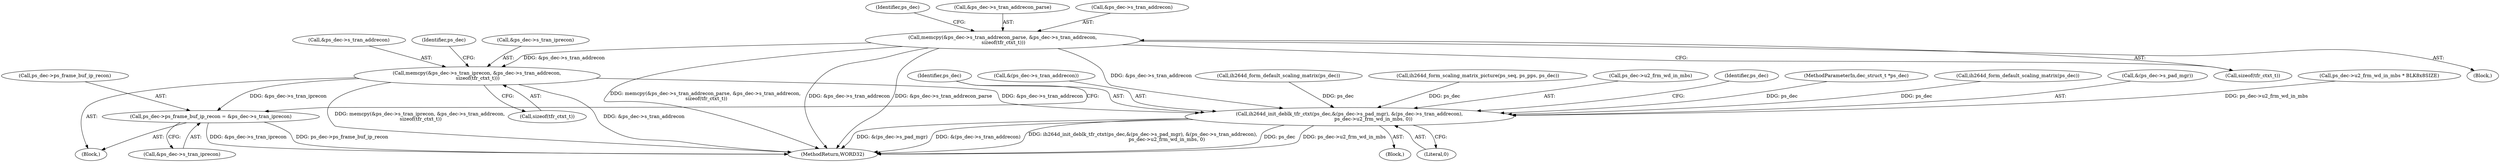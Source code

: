 digraph "0_Android_f634481e940421020e52f511c1fb34aac1db4b2f@API" {
"1002085" [label="(Call,memcpy(&ps_dec->s_tran_iprecon, &ps_dec->s_tran_addrecon,\n sizeof(tfr_ctxt_t)))"];
"1002063" [label="(Call,memcpy(&ps_dec->s_tran_addrecon_parse, &ps_dec->s_tran_addrecon,\n sizeof(tfr_ctxt_t)))"];
"1002096" [label="(Call,ps_dec->ps_frame_buf_ip_recon = &ps_dec->s_tran_iprecon)"];
"1002104" [label="(Call,ih264d_init_deblk_tfr_ctxt(ps_dec,&(ps_dec->s_pad_mgr), &(ps_dec->s_tran_addrecon),\n                               ps_dec->u2_frm_wd_in_mbs, 0))"];
"1002085" [label="(Call,memcpy(&ps_dec->s_tran_iprecon, &ps_dec->s_tran_addrecon,\n sizeof(tfr_ctxt_t)))"];
"1002084" [label="(Block,)"];
"1001677" [label="(Call,ps_dec->u2_frm_wd_in_mbs * BLK8x8SIZE)"];
"1002094" [label="(Call,sizeof(tfr_ctxt_t))"];
"1002078" [label="(Identifier,ps_dec)"];
"1002090" [label="(Call,&ps_dec->s_tran_addrecon)"];
"1002110" [label="(Call,&(ps_dec->s_tran_addrecon))"];
"1002009" [label="(Call,ih264d_form_default_scaling_matrix(ps_dec))"];
"1002100" [label="(Call,&ps_dec->s_tran_iprecon)"];
"1002097" [label="(Call,ps_dec->ps_frame_buf_ip_recon)"];
"1002105" [label="(Identifier,ps_dec)"];
"1001996" [label="(Call,ih264d_form_scaling_matrix_picture(ps_seq, ps_pps, ps_dec))"];
"1002104" [label="(Call,ih264d_init_deblk_tfr_ctxt(ps_dec,&(ps_dec->s_pad_mgr), &(ps_dec->s_tran_addrecon),\n                               ps_dec->u2_frm_wd_in_mbs, 0))"];
"1002064" [label="(Call,&ps_dec->s_tran_addrecon_parse)"];
"1002114" [label="(Call,ps_dec->u2_frm_wd_in_mbs)"];
"1002096" [label="(Call,ps_dec->ps_frame_buf_ip_recon = &ps_dec->s_tran_iprecon)"];
"1002120" [label="(Identifier,ps_dec)"];
"1002062" [label="(Block,)"];
"1000141" [label="(Block,)"];
"1002117" [label="(Literal,0)"];
"1002068" [label="(Call,&ps_dec->s_tran_addrecon)"];
"1002063" [label="(Call,memcpy(&ps_dec->s_tran_addrecon_parse, &ps_dec->s_tran_addrecon,\n sizeof(tfr_ctxt_t)))"];
"1002098" [label="(Identifier,ps_dec)"];
"1000136" [label="(MethodParameterIn,dec_struct_t *ps_dec)"];
"1002025" [label="(Call,ih264d_form_default_scaling_matrix(ps_dec))"];
"1002072" [label="(Call,sizeof(tfr_ctxt_t))"];
"1002106" [label="(Call,&(ps_dec->s_pad_mgr))"];
"1002154" [label="(MethodReturn,WORD32)"];
"1002086" [label="(Call,&ps_dec->s_tran_iprecon)"];
"1002085" -> "1002084"  [label="AST: "];
"1002085" -> "1002094"  [label="CFG: "];
"1002086" -> "1002085"  [label="AST: "];
"1002090" -> "1002085"  [label="AST: "];
"1002094" -> "1002085"  [label="AST: "];
"1002098" -> "1002085"  [label="CFG: "];
"1002085" -> "1002154"  [label="DDG: &ps_dec->s_tran_addrecon"];
"1002085" -> "1002154"  [label="DDG: memcpy(&ps_dec->s_tran_iprecon, &ps_dec->s_tran_addrecon,\n sizeof(tfr_ctxt_t))"];
"1002063" -> "1002085"  [label="DDG: &ps_dec->s_tran_addrecon"];
"1002085" -> "1002096"  [label="DDG: &ps_dec->s_tran_iprecon"];
"1002085" -> "1002104"  [label="DDG: &ps_dec->s_tran_addrecon"];
"1002063" -> "1002062"  [label="AST: "];
"1002063" -> "1002072"  [label="CFG: "];
"1002064" -> "1002063"  [label="AST: "];
"1002068" -> "1002063"  [label="AST: "];
"1002072" -> "1002063"  [label="AST: "];
"1002078" -> "1002063"  [label="CFG: "];
"1002063" -> "1002154"  [label="DDG: memcpy(&ps_dec->s_tran_addrecon_parse, &ps_dec->s_tran_addrecon,\n sizeof(tfr_ctxt_t))"];
"1002063" -> "1002154"  [label="DDG: &ps_dec->s_tran_addrecon"];
"1002063" -> "1002154"  [label="DDG: &ps_dec->s_tran_addrecon_parse"];
"1002063" -> "1002104"  [label="DDG: &ps_dec->s_tran_addrecon"];
"1002096" -> "1002084"  [label="AST: "];
"1002096" -> "1002100"  [label="CFG: "];
"1002097" -> "1002096"  [label="AST: "];
"1002100" -> "1002096"  [label="AST: "];
"1002105" -> "1002096"  [label="CFG: "];
"1002096" -> "1002154"  [label="DDG: ps_dec->ps_frame_buf_ip_recon"];
"1002096" -> "1002154"  [label="DDG: &ps_dec->s_tran_iprecon"];
"1002104" -> "1000141"  [label="AST: "];
"1002104" -> "1002117"  [label="CFG: "];
"1002105" -> "1002104"  [label="AST: "];
"1002106" -> "1002104"  [label="AST: "];
"1002110" -> "1002104"  [label="AST: "];
"1002114" -> "1002104"  [label="AST: "];
"1002117" -> "1002104"  [label="AST: "];
"1002120" -> "1002104"  [label="CFG: "];
"1002104" -> "1002154"  [label="DDG: ps_dec->u2_frm_wd_in_mbs"];
"1002104" -> "1002154"  [label="DDG: &(ps_dec->s_pad_mgr)"];
"1002104" -> "1002154"  [label="DDG: &(ps_dec->s_tran_addrecon)"];
"1002104" -> "1002154"  [label="DDG: ih264d_init_deblk_tfr_ctxt(ps_dec,&(ps_dec->s_pad_mgr), &(ps_dec->s_tran_addrecon),\n                               ps_dec->u2_frm_wd_in_mbs, 0)"];
"1002104" -> "1002154"  [label="DDG: ps_dec"];
"1002009" -> "1002104"  [label="DDG: ps_dec"];
"1002025" -> "1002104"  [label="DDG: ps_dec"];
"1001996" -> "1002104"  [label="DDG: ps_dec"];
"1000136" -> "1002104"  [label="DDG: ps_dec"];
"1001677" -> "1002104"  [label="DDG: ps_dec->u2_frm_wd_in_mbs"];
}
